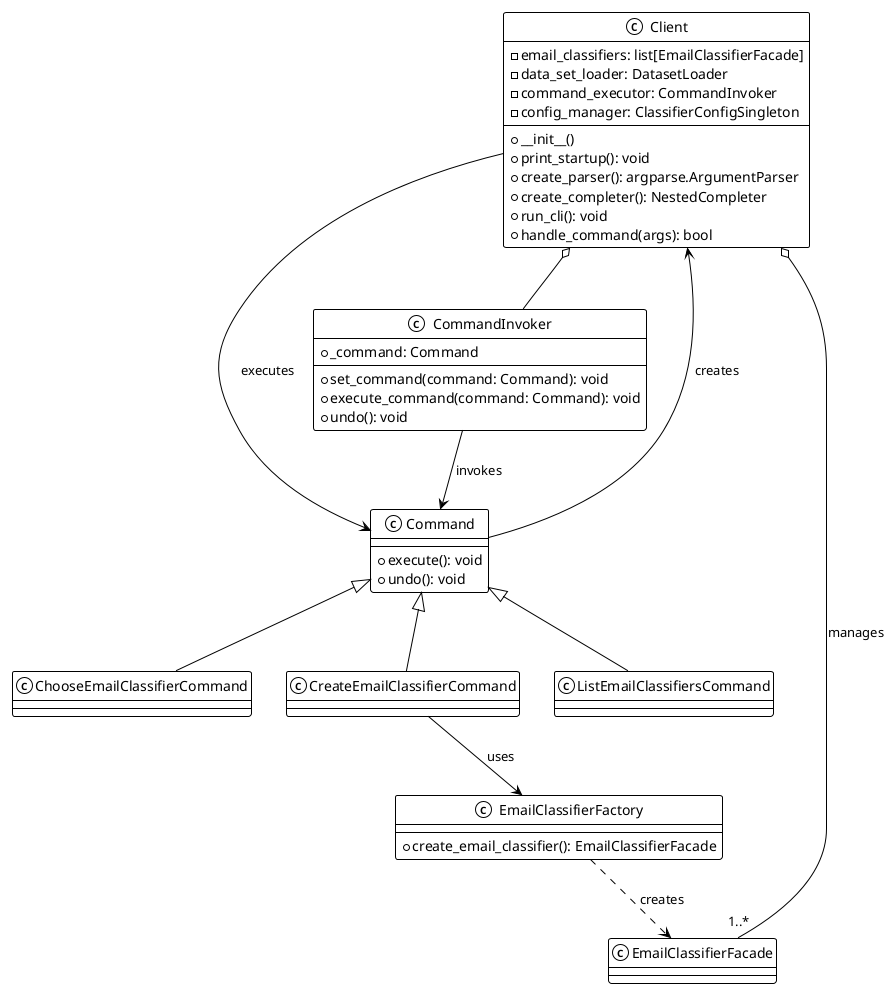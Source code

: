 @startuml
!theme mono


class Client  {
    - email_classifiers: list[EmailClassifierFacade]
    - data_set_loader: DatasetLoader
    - command_executor: CommandInvoker
    + __init__()
    + print_startup(): void
    + create_parser(): argparse.ArgumentParser
    + create_completer(): NestedCompleter
    + run_cli(): void
    + handle_command(args): bool
    - config_manager: ClassifierConfigSingleton
}

class CommandInvoker {
    + _command: Command
    + set_command(command: Command): void
    + execute_command(command: Command): void
    + undo(): void
}


class Command {
    + execute(): void
    + undo(): void
}

class EmailClassifierFactory {
    + create_email_classifier(): EmailClassifierFacade
}

class ListEmailClassifiersCommand {
}

class ChooseEmailClassifierCommand {
}

class EmailClassifierFacade {
}

Client o-- "1..*" EmailClassifierFacade : manages
Client o-- CommandInvoker
CommandInvoker --> Command : invokes

Command <|-- ListEmailClassifiersCommand
Command <|-- ChooseEmailClassifierCommand
Command <|-- CreateEmailClassifierCommand

Client --> Command: executes
Command --> Client : creates

CreateEmailClassifierCommand --> EmailClassifierFactory : uses
EmailClassifierFactory ..> EmailClassifierFacade : creates



@enduml
